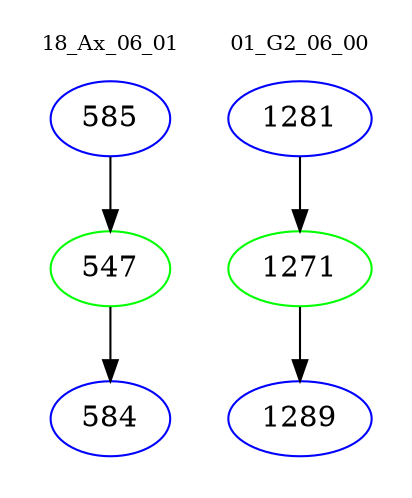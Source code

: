 digraph{
subgraph cluster_0 {
color = white
label = "18_Ax_06_01";
fontsize=10;
T0_585 [label="585", color="blue"]
T0_585 -> T0_547 [color="black"]
T0_547 [label="547", color="green"]
T0_547 -> T0_584 [color="black"]
T0_584 [label="584", color="blue"]
}
subgraph cluster_1 {
color = white
label = "01_G2_06_00";
fontsize=10;
T1_1281 [label="1281", color="blue"]
T1_1281 -> T1_1271 [color="black"]
T1_1271 [label="1271", color="green"]
T1_1271 -> T1_1289 [color="black"]
T1_1289 [label="1289", color="blue"]
}
}
